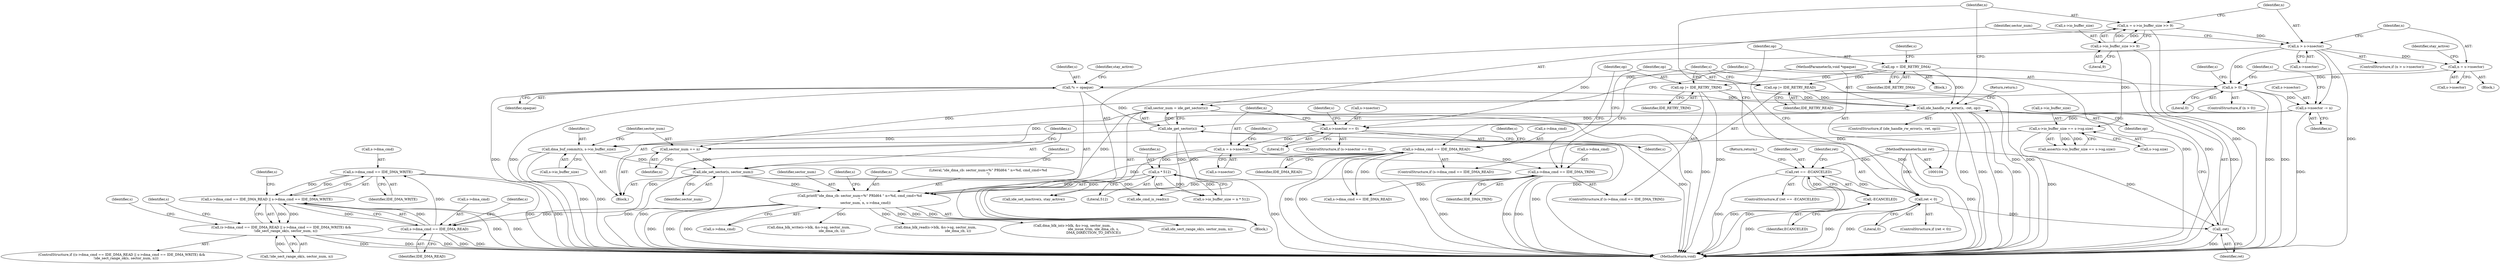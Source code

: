digraph "0_qemu_3251bdcf1c67427d964517053c3d185b46e618e8_0@pointer" {
"1000289" [label="(Call,s->dma_cmd == IDE_DMA_WRITE)"];
"1000284" [label="(Call,s->dma_cmd == IDE_DMA_READ)"];
"1000274" [label="(Call,printf(\"ide_dma_cb: sector_num=%\" PRId64 \" n=%d, cmd_cmd=%d\n\",\n           sector_num, n, s->dma_cmd))"];
"1000183" [label="(Call,sector_num = ide_get_sector(s))"];
"1000185" [label="(Call,ide_get_sector(s))"];
"1000154" [label="(Call,ide_handle_rw_error(s, -ret, op))"];
"1000109" [label="(Call,*s = opaque)"];
"1000105" [label="(MethodParameterIn,void *opaque)"];
"1000156" [label="(Call,-ret)"];
"1000126" [label="(Call,ret < 0)"];
"1000119" [label="(Call,ret == -ECANCELED)"];
"1000106" [label="(MethodParameterIn,int ret)"];
"1000121" [label="(Call,-ECANCELED)"];
"1000150" [label="(Call,op |= IDE_RETRY_TRIM)"];
"1000131" [label="(Call,op = IDE_RETRY_DMA)"];
"1000140" [label="(Call,op |= IDE_RETRY_READ)"];
"1000210" [label="(Call,ide_set_sector(s, sector_num))"];
"1000202" [label="(Call,dma_buf_commit(s, s->io_buffer_size))"];
"1000193" [label="(Call,s->io_buffer_size == s->sg.size)"];
"1000163" [label="(Call,s->io_buffer_size >> 9)"];
"1000207" [label="(Call,sector_num += n)"];
"1000188" [label="(Call,n > 0)"];
"1000175" [label="(Call,n = s->nsector)"];
"1000169" [label="(Call,n > s->nsector)"];
"1000161" [label="(Call,n = s->io_buffer_size >> 9)"];
"1000251" [label="(Call,n * 512)"];
"1000237" [label="(Call,n = s->nsector)"];
"1000219" [label="(Call,s->nsector == 0)"];
"1000213" [label="(Call,s->nsector -= n)"];
"1000135" [label="(Call,s->dma_cmd == IDE_DMA_READ)"];
"1000145" [label="(Call,s->dma_cmd == IDE_DMA_TRIM)"];
"1000283" [label="(Call,s->dma_cmd == IDE_DMA_READ || s->dma_cmd == IDE_DMA_WRITE)"];
"1000282" [label="(Call,(s->dma_cmd == IDE_DMA_READ || s->dma_cmd == IDE_DMA_WRITE) &&\n        !ide_sect_range_ok(s, sector_num, n))"];
"1000146" [label="(Call,s->dma_cmd)"];
"1000145" [label="(Call,s->dma_cmd == IDE_DMA_TRIM)"];
"1000193" [label="(Call,s->io_buffer_size == s->sg.size)"];
"1000183" [label="(Call,sector_num = ide_get_sector(s))"];
"1000186" [label="(Identifier,s)"];
"1000285" [label="(Call,s->dma_cmd)"];
"1000170" [label="(Identifier,n)"];
"1000150" [label="(Call,op |= IDE_RETRY_TRIM)"];
"1000295" [label="(Call,ide_sect_range_ok(s, sector_num, n))"];
"1000163" [label="(Call,s->io_buffer_size >> 9)"];
"1000181" [label="(Identifier,stay_active)"];
"1000116" [label="(Identifier,stay_active)"];
"1000134" [label="(ControlStructure,if (s->dma_cmd == IDE_DMA_READ))"];
"1000294" [label="(Call,!ide_sect_range_ok(s, sector_num, n))"];
"1000190" [label="(Literal,0)"];
"1000194" [label="(Call,s->io_buffer_size)"];
"1000281" [label="(ControlStructure,if ((s->dma_cmd == IDE_DMA_READ || s->dma_cmd == IDE_DMA_WRITE) &&\n        !ide_sect_range_ok(s, sector_num, n)))"];
"1000276" [label="(Identifier,sector_num)"];
"1000188" [label="(Call,n > 0)"];
"1000158" [label="(Identifier,op)"];
"1000213" [label="(Call,s->nsector -= n)"];
"1000120" [label="(Identifier,ret)"];
"1000251" [label="(Call,n * 512)"];
"1000207" [label="(Call,sector_num += n)"];
"1000215" [label="(Identifier,s)"];
"1000202" [label="(Call,dma_buf_commit(s, s->io_buffer_size))"];
"1000154" [label="(Call,ide_handle_rw_error(s, -ret, op))"];
"1000133" [label="(Identifier,IDE_RETRY_DMA)"];
"1000139" [label="(Identifier,IDE_DMA_READ)"];
"1000121" [label="(Call,-ECANCELED)"];
"1000219" [label="(Call,s->nsector == 0)"];
"1000283" [label="(Call,s->dma_cmd == IDE_DMA_READ || s->dma_cmd == IDE_DMA_WRITE)"];
"1000192" [label="(Call,assert(s->io_buffer_size == s->sg.size))"];
"1000286" [label="(Identifier,s)"];
"1000277" [label="(Identifier,n)"];
"1000278" [label="(Call,s->dma_cmd)"];
"1000119" [label="(Call,ret == -ECANCELED)"];
"1000212" [label="(Identifier,sector_num)"];
"1000189" [label="(Identifier,n)"];
"1000237" [label="(Call,n = s->nsector)"];
"1000284" [label="(Call,s->dma_cmd == IDE_DMA_READ)"];
"1000296" [label="(Identifier,s)"];
"1000175" [label="(Call,n = s->nsector)"];
"1000338" [label="(Call,dma_blk_write(s->blk, &s->sg, sector_num,\n                                           ide_dma_cb, s))"];
"1000164" [label="(Call,s->io_buffer_size)"];
"1000168" [label="(ControlStructure,if (n > s->nsector))"];
"1000305" [label="(Identifier,s)"];
"1000147" [label="(Identifier,s)"];
"1000253" [label="(Literal,512)"];
"1000359" [label="(Call,dma_blk_io(s->blk, &s->sg, sector_num,\n                                        ide_issue_trim, ide_dma_cb, s,\n                                        DMA_DIRECTION_TO_DEVICE))"];
"1000252" [label="(Identifier,n)"];
"1000109" [label="(Call,*s = opaque)"];
"1000157" [label="(Identifier,ret)"];
"1000223" [label="(Literal,0)"];
"1000211" [label="(Identifier,s)"];
"1000153" [label="(ControlStructure,if (ide_handle_rw_error(s, -ret, op)))"];
"1000377" [label="(Call,s->dma_cmd == IDE_DMA_READ)"];
"1000291" [label="(Identifier,s)"];
"1000156" [label="(Call,-ret)"];
"1000110" [label="(Identifier,s)"];
"1000107" [label="(Block,)"];
"1000262" [label="(Call,ide_cmd_is_read(s))"];
"1000210" [label="(Call,ide_set_sector(s, sector_num))"];
"1000290" [label="(Call,s->dma_cmd)"];
"1000187" [label="(ControlStructure,if (n > 0))"];
"1000105" [label="(MethodParameterIn,void *opaque)"];
"1000131" [label="(Call,op = IDE_RETRY_DMA)"];
"1000185" [label="(Call,ide_get_sector(s))"];
"1000140" [label="(Call,op |= IDE_RETRY_READ)"];
"1000209" [label="(Identifier,n)"];
"1000161" [label="(Call,n = s->io_buffer_size >> 9)"];
"1000400" [label="(MethodReturn,void)"];
"1000137" [label="(Identifier,s)"];
"1000221" [label="(Identifier,s)"];
"1000282" [label="(Call,(s->dma_cmd == IDE_DMA_READ || s->dma_cmd == IDE_DMA_WRITE) &&\n        !ide_sect_range_ok(s, sector_num, n))"];
"1000155" [label="(Identifier,s)"];
"1000122" [label="(Identifier,ECANCELED)"];
"1000247" [label="(Call,s->io_buffer_size = n * 512)"];
"1000204" [label="(Call,s->io_buffer_size)"];
"1000144" [label="(ControlStructure,if (s->dma_cmd == IDE_DMA_TRIM))"];
"1000162" [label="(Identifier,n)"];
"1000124" [label="(Return,return;)"];
"1000218" [label="(ControlStructure,if (s->nsector == 0))"];
"1000177" [label="(Call,s->nsector)"];
"1000136" [label="(Call,s->dma_cmd)"];
"1000293" [label="(Identifier,IDE_DMA_WRITE)"];
"1000167" [label="(Literal,9)"];
"1000184" [label="(Identifier,sector_num)"];
"1000111" [label="(Identifier,opaque)"];
"1000214" [label="(Call,s->nsector)"];
"1000195" [label="(Identifier,s)"];
"1000174" [label="(Block,)"];
"1000208" [label="(Identifier,sector_num)"];
"1000128" [label="(Literal,0)"];
"1000106" [label="(MethodParameterIn,int ret)"];
"1000274" [label="(Call,printf(\"ide_dma_cb: sector_num=%\" PRId64 \" n=%d, cmd_cmd=%d\n\",\n           sector_num, n, s->dma_cmd))"];
"1000397" [label="(Call,ide_set_inactive(s, stay_active))"];
"1000191" [label="(Block,)"];
"1000171" [label="(Call,s->nsector)"];
"1000238" [label="(Identifier,n)"];
"1000149" [label="(Identifier,IDE_DMA_TRIM)"];
"1000151" [label="(Identifier,op)"];
"1000239" [label="(Call,s->nsector)"];
"1000141" [label="(Identifier,op)"];
"1000129" [label="(Block,)"];
"1000118" [label="(ControlStructure,if (ret == -ECANCELED))"];
"1000160" [label="(Return,return;)"];
"1000203" [label="(Identifier,s)"];
"1000142" [label="(Identifier,IDE_RETRY_READ)"];
"1000317" [label="(Call,dma_blk_read(s->blk, &s->sg, sector_num,\n                                          ide_dma_cb, s))"];
"1000244" [label="(Identifier,s)"];
"1000197" [label="(Call,s->sg.size)"];
"1000176" [label="(Identifier,n)"];
"1000288" [label="(Identifier,IDE_DMA_READ)"];
"1000275" [label="(Literal,\"ide_dma_cb: sector_num=%\" PRId64 \" n=%d, cmd_cmd=%d\n\")"];
"1000152" [label="(Identifier,IDE_RETRY_TRIM)"];
"1000126" [label="(Call,ret < 0)"];
"1000127" [label="(Identifier,ret)"];
"1000125" [label="(ControlStructure,if (ret < 0))"];
"1000132" [label="(Identifier,op)"];
"1000135" [label="(Call,s->dma_cmd == IDE_DMA_READ)"];
"1000289" [label="(Call,s->dma_cmd == IDE_DMA_WRITE)"];
"1000227" [label="(Identifier,s)"];
"1000220" [label="(Call,s->nsector)"];
"1000169" [label="(Call,n > s->nsector)"];
"1000301" [label="(Identifier,s)"];
"1000217" [label="(Identifier,n)"];
"1000289" -> "1000283"  [label="AST: "];
"1000289" -> "1000293"  [label="CFG: "];
"1000290" -> "1000289"  [label="AST: "];
"1000293" -> "1000289"  [label="AST: "];
"1000283" -> "1000289"  [label="CFG: "];
"1000289" -> "1000400"  [label="DDG: "];
"1000289" -> "1000400"  [label="DDG: "];
"1000289" -> "1000283"  [label="DDG: "];
"1000289" -> "1000283"  [label="DDG: "];
"1000284" -> "1000289"  [label="DDG: "];
"1000284" -> "1000283"  [label="AST: "];
"1000284" -> "1000288"  [label="CFG: "];
"1000285" -> "1000284"  [label="AST: "];
"1000288" -> "1000284"  [label="AST: "];
"1000291" -> "1000284"  [label="CFG: "];
"1000283" -> "1000284"  [label="CFG: "];
"1000284" -> "1000400"  [label="DDG: "];
"1000284" -> "1000400"  [label="DDG: "];
"1000284" -> "1000283"  [label="DDG: "];
"1000284" -> "1000283"  [label="DDG: "];
"1000274" -> "1000284"  [label="DDG: "];
"1000135" -> "1000284"  [label="DDG: "];
"1000274" -> "1000107"  [label="AST: "];
"1000274" -> "1000278"  [label="CFG: "];
"1000275" -> "1000274"  [label="AST: "];
"1000276" -> "1000274"  [label="AST: "];
"1000277" -> "1000274"  [label="AST: "];
"1000278" -> "1000274"  [label="AST: "];
"1000286" -> "1000274"  [label="CFG: "];
"1000274" -> "1000400"  [label="DDG: "];
"1000274" -> "1000400"  [label="DDG: "];
"1000274" -> "1000400"  [label="DDG: "];
"1000183" -> "1000274"  [label="DDG: "];
"1000210" -> "1000274"  [label="DDG: "];
"1000251" -> "1000274"  [label="DDG: "];
"1000135" -> "1000274"  [label="DDG: "];
"1000145" -> "1000274"  [label="DDG: "];
"1000274" -> "1000295"  [label="DDG: "];
"1000274" -> "1000295"  [label="DDG: "];
"1000274" -> "1000317"  [label="DDG: "];
"1000274" -> "1000338"  [label="DDG: "];
"1000274" -> "1000359"  [label="DDG: "];
"1000183" -> "1000107"  [label="AST: "];
"1000183" -> "1000185"  [label="CFG: "];
"1000184" -> "1000183"  [label="AST: "];
"1000185" -> "1000183"  [label="AST: "];
"1000189" -> "1000183"  [label="CFG: "];
"1000183" -> "1000400"  [label="DDG: "];
"1000183" -> "1000400"  [label="DDG: "];
"1000185" -> "1000183"  [label="DDG: "];
"1000183" -> "1000207"  [label="DDG: "];
"1000185" -> "1000186"  [label="CFG: "];
"1000186" -> "1000185"  [label="AST: "];
"1000154" -> "1000185"  [label="DDG: "];
"1000109" -> "1000185"  [label="DDG: "];
"1000185" -> "1000202"  [label="DDG: "];
"1000185" -> "1000262"  [label="DDG: "];
"1000185" -> "1000397"  [label="DDG: "];
"1000154" -> "1000153"  [label="AST: "];
"1000154" -> "1000158"  [label="CFG: "];
"1000155" -> "1000154"  [label="AST: "];
"1000156" -> "1000154"  [label="AST: "];
"1000158" -> "1000154"  [label="AST: "];
"1000160" -> "1000154"  [label="CFG: "];
"1000162" -> "1000154"  [label="CFG: "];
"1000154" -> "1000400"  [label="DDG: "];
"1000154" -> "1000400"  [label="DDG: "];
"1000154" -> "1000400"  [label="DDG: "];
"1000154" -> "1000400"  [label="DDG: "];
"1000109" -> "1000154"  [label="DDG: "];
"1000156" -> "1000154"  [label="DDG: "];
"1000150" -> "1000154"  [label="DDG: "];
"1000131" -> "1000154"  [label="DDG: "];
"1000140" -> "1000154"  [label="DDG: "];
"1000109" -> "1000107"  [label="AST: "];
"1000109" -> "1000111"  [label="CFG: "];
"1000110" -> "1000109"  [label="AST: "];
"1000111" -> "1000109"  [label="AST: "];
"1000116" -> "1000109"  [label="CFG: "];
"1000109" -> "1000400"  [label="DDG: "];
"1000109" -> "1000400"  [label="DDG: "];
"1000105" -> "1000109"  [label="DDG: "];
"1000105" -> "1000104"  [label="AST: "];
"1000105" -> "1000400"  [label="DDG: "];
"1000156" -> "1000157"  [label="CFG: "];
"1000157" -> "1000156"  [label="AST: "];
"1000158" -> "1000156"  [label="CFG: "];
"1000156" -> "1000400"  [label="DDG: "];
"1000126" -> "1000156"  [label="DDG: "];
"1000106" -> "1000156"  [label="DDG: "];
"1000126" -> "1000125"  [label="AST: "];
"1000126" -> "1000128"  [label="CFG: "];
"1000127" -> "1000126"  [label="AST: "];
"1000128" -> "1000126"  [label="AST: "];
"1000132" -> "1000126"  [label="CFG: "];
"1000162" -> "1000126"  [label="CFG: "];
"1000126" -> "1000400"  [label="DDG: "];
"1000126" -> "1000400"  [label="DDG: "];
"1000119" -> "1000126"  [label="DDG: "];
"1000106" -> "1000126"  [label="DDG: "];
"1000119" -> "1000118"  [label="AST: "];
"1000119" -> "1000121"  [label="CFG: "];
"1000120" -> "1000119"  [label="AST: "];
"1000121" -> "1000119"  [label="AST: "];
"1000124" -> "1000119"  [label="CFG: "];
"1000127" -> "1000119"  [label="CFG: "];
"1000119" -> "1000400"  [label="DDG: "];
"1000119" -> "1000400"  [label="DDG: "];
"1000119" -> "1000400"  [label="DDG: "];
"1000106" -> "1000119"  [label="DDG: "];
"1000121" -> "1000119"  [label="DDG: "];
"1000106" -> "1000104"  [label="AST: "];
"1000106" -> "1000400"  [label="DDG: "];
"1000121" -> "1000122"  [label="CFG: "];
"1000122" -> "1000121"  [label="AST: "];
"1000121" -> "1000400"  [label="DDG: "];
"1000150" -> "1000144"  [label="AST: "];
"1000150" -> "1000152"  [label="CFG: "];
"1000151" -> "1000150"  [label="AST: "];
"1000152" -> "1000150"  [label="AST: "];
"1000155" -> "1000150"  [label="CFG: "];
"1000150" -> "1000400"  [label="DDG: "];
"1000150" -> "1000400"  [label="DDG: "];
"1000131" -> "1000150"  [label="DDG: "];
"1000131" -> "1000129"  [label="AST: "];
"1000131" -> "1000133"  [label="CFG: "];
"1000132" -> "1000131"  [label="AST: "];
"1000133" -> "1000131"  [label="AST: "];
"1000137" -> "1000131"  [label="CFG: "];
"1000131" -> "1000400"  [label="DDG: "];
"1000131" -> "1000140"  [label="DDG: "];
"1000140" -> "1000134"  [label="AST: "];
"1000140" -> "1000142"  [label="CFG: "];
"1000141" -> "1000140"  [label="AST: "];
"1000142" -> "1000140"  [label="AST: "];
"1000155" -> "1000140"  [label="CFG: "];
"1000140" -> "1000400"  [label="DDG: "];
"1000140" -> "1000400"  [label="DDG: "];
"1000210" -> "1000191"  [label="AST: "];
"1000210" -> "1000212"  [label="CFG: "];
"1000211" -> "1000210"  [label="AST: "];
"1000212" -> "1000210"  [label="AST: "];
"1000215" -> "1000210"  [label="CFG: "];
"1000210" -> "1000400"  [label="DDG: "];
"1000210" -> "1000400"  [label="DDG: "];
"1000202" -> "1000210"  [label="DDG: "];
"1000207" -> "1000210"  [label="DDG: "];
"1000210" -> "1000262"  [label="DDG: "];
"1000210" -> "1000397"  [label="DDG: "];
"1000202" -> "1000191"  [label="AST: "];
"1000202" -> "1000204"  [label="CFG: "];
"1000203" -> "1000202"  [label="AST: "];
"1000204" -> "1000202"  [label="AST: "];
"1000208" -> "1000202"  [label="CFG: "];
"1000202" -> "1000400"  [label="DDG: "];
"1000202" -> "1000400"  [label="DDG: "];
"1000193" -> "1000202"  [label="DDG: "];
"1000193" -> "1000192"  [label="AST: "];
"1000193" -> "1000197"  [label="CFG: "];
"1000194" -> "1000193"  [label="AST: "];
"1000197" -> "1000193"  [label="AST: "];
"1000192" -> "1000193"  [label="CFG: "];
"1000193" -> "1000400"  [label="DDG: "];
"1000193" -> "1000192"  [label="DDG: "];
"1000193" -> "1000192"  [label="DDG: "];
"1000163" -> "1000193"  [label="DDG: "];
"1000163" -> "1000161"  [label="AST: "];
"1000163" -> "1000167"  [label="CFG: "];
"1000164" -> "1000163"  [label="AST: "];
"1000167" -> "1000163"  [label="AST: "];
"1000161" -> "1000163"  [label="CFG: "];
"1000163" -> "1000400"  [label="DDG: "];
"1000163" -> "1000161"  [label="DDG: "];
"1000163" -> "1000161"  [label="DDG: "];
"1000207" -> "1000191"  [label="AST: "];
"1000207" -> "1000209"  [label="CFG: "];
"1000208" -> "1000207"  [label="AST: "];
"1000209" -> "1000207"  [label="AST: "];
"1000211" -> "1000207"  [label="CFG: "];
"1000188" -> "1000207"  [label="DDG: "];
"1000188" -> "1000187"  [label="AST: "];
"1000188" -> "1000190"  [label="CFG: "];
"1000189" -> "1000188"  [label="AST: "];
"1000190" -> "1000188"  [label="AST: "];
"1000195" -> "1000188"  [label="CFG: "];
"1000221" -> "1000188"  [label="CFG: "];
"1000188" -> "1000400"  [label="DDG: "];
"1000188" -> "1000400"  [label="DDG: "];
"1000175" -> "1000188"  [label="DDG: "];
"1000169" -> "1000188"  [label="DDG: "];
"1000188" -> "1000213"  [label="DDG: "];
"1000175" -> "1000174"  [label="AST: "];
"1000175" -> "1000177"  [label="CFG: "];
"1000176" -> "1000175"  [label="AST: "];
"1000177" -> "1000175"  [label="AST: "];
"1000181" -> "1000175"  [label="CFG: "];
"1000169" -> "1000175"  [label="DDG: "];
"1000169" -> "1000168"  [label="AST: "];
"1000169" -> "1000171"  [label="CFG: "];
"1000170" -> "1000169"  [label="AST: "];
"1000171" -> "1000169"  [label="AST: "];
"1000176" -> "1000169"  [label="CFG: "];
"1000184" -> "1000169"  [label="CFG: "];
"1000169" -> "1000400"  [label="DDG: "];
"1000161" -> "1000169"  [label="DDG: "];
"1000169" -> "1000213"  [label="DDG: "];
"1000169" -> "1000219"  [label="DDG: "];
"1000161" -> "1000107"  [label="AST: "];
"1000162" -> "1000161"  [label="AST: "];
"1000170" -> "1000161"  [label="CFG: "];
"1000161" -> "1000400"  [label="DDG: "];
"1000251" -> "1000247"  [label="AST: "];
"1000251" -> "1000253"  [label="CFG: "];
"1000252" -> "1000251"  [label="AST: "];
"1000253" -> "1000251"  [label="AST: "];
"1000247" -> "1000251"  [label="CFG: "];
"1000251" -> "1000400"  [label="DDG: "];
"1000251" -> "1000247"  [label="DDG: "];
"1000251" -> "1000247"  [label="DDG: "];
"1000237" -> "1000251"  [label="DDG: "];
"1000237" -> "1000107"  [label="AST: "];
"1000237" -> "1000239"  [label="CFG: "];
"1000238" -> "1000237"  [label="AST: "];
"1000239" -> "1000237"  [label="AST: "];
"1000244" -> "1000237"  [label="CFG: "];
"1000237" -> "1000400"  [label="DDG: "];
"1000219" -> "1000237"  [label="DDG: "];
"1000219" -> "1000218"  [label="AST: "];
"1000219" -> "1000223"  [label="CFG: "];
"1000220" -> "1000219"  [label="AST: "];
"1000223" -> "1000219"  [label="AST: "];
"1000227" -> "1000219"  [label="CFG: "];
"1000238" -> "1000219"  [label="CFG: "];
"1000219" -> "1000400"  [label="DDG: "];
"1000219" -> "1000400"  [label="DDG: "];
"1000213" -> "1000219"  [label="DDG: "];
"1000213" -> "1000191"  [label="AST: "];
"1000213" -> "1000217"  [label="CFG: "];
"1000214" -> "1000213"  [label="AST: "];
"1000217" -> "1000213"  [label="AST: "];
"1000221" -> "1000213"  [label="CFG: "];
"1000213" -> "1000400"  [label="DDG: "];
"1000135" -> "1000134"  [label="AST: "];
"1000135" -> "1000139"  [label="CFG: "];
"1000136" -> "1000135"  [label="AST: "];
"1000139" -> "1000135"  [label="AST: "];
"1000141" -> "1000135"  [label="CFG: "];
"1000147" -> "1000135"  [label="CFG: "];
"1000135" -> "1000400"  [label="DDG: "];
"1000135" -> "1000400"  [label="DDG: "];
"1000135" -> "1000400"  [label="DDG: "];
"1000135" -> "1000145"  [label="DDG: "];
"1000135" -> "1000377"  [label="DDG: "];
"1000135" -> "1000377"  [label="DDG: "];
"1000145" -> "1000144"  [label="AST: "];
"1000145" -> "1000149"  [label="CFG: "];
"1000146" -> "1000145"  [label="AST: "];
"1000149" -> "1000145"  [label="AST: "];
"1000151" -> "1000145"  [label="CFG: "];
"1000155" -> "1000145"  [label="CFG: "];
"1000145" -> "1000400"  [label="DDG: "];
"1000145" -> "1000400"  [label="DDG: "];
"1000145" -> "1000400"  [label="DDG: "];
"1000145" -> "1000377"  [label="DDG: "];
"1000283" -> "1000282"  [label="AST: "];
"1000296" -> "1000283"  [label="CFG: "];
"1000282" -> "1000283"  [label="CFG: "];
"1000283" -> "1000400"  [label="DDG: "];
"1000283" -> "1000400"  [label="DDG: "];
"1000283" -> "1000282"  [label="DDG: "];
"1000283" -> "1000282"  [label="DDG: "];
"1000282" -> "1000281"  [label="AST: "];
"1000282" -> "1000294"  [label="CFG: "];
"1000294" -> "1000282"  [label="AST: "];
"1000301" -> "1000282"  [label="CFG: "];
"1000305" -> "1000282"  [label="CFG: "];
"1000282" -> "1000400"  [label="DDG: "];
"1000282" -> "1000400"  [label="DDG: "];
"1000282" -> "1000400"  [label="DDG: "];
"1000294" -> "1000282"  [label="DDG: "];
}

